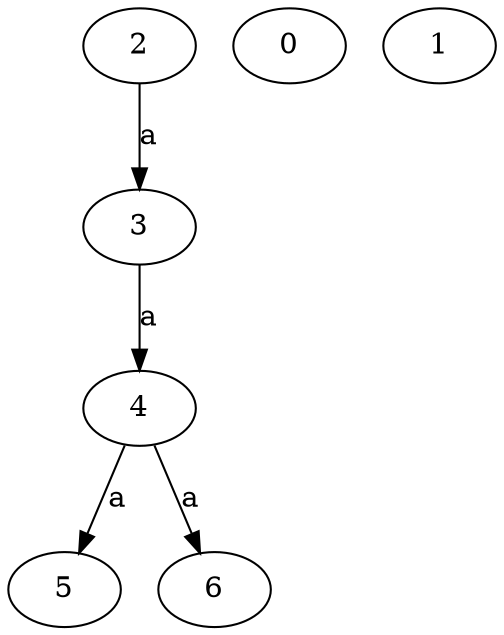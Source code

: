 strict digraph  {
3;
4;
0;
1;
2;
5;
6;
3 -> 4  [label=a];
4 -> 5  [label=a];
4 -> 6  [label=a];
2 -> 3  [label=a];
}
